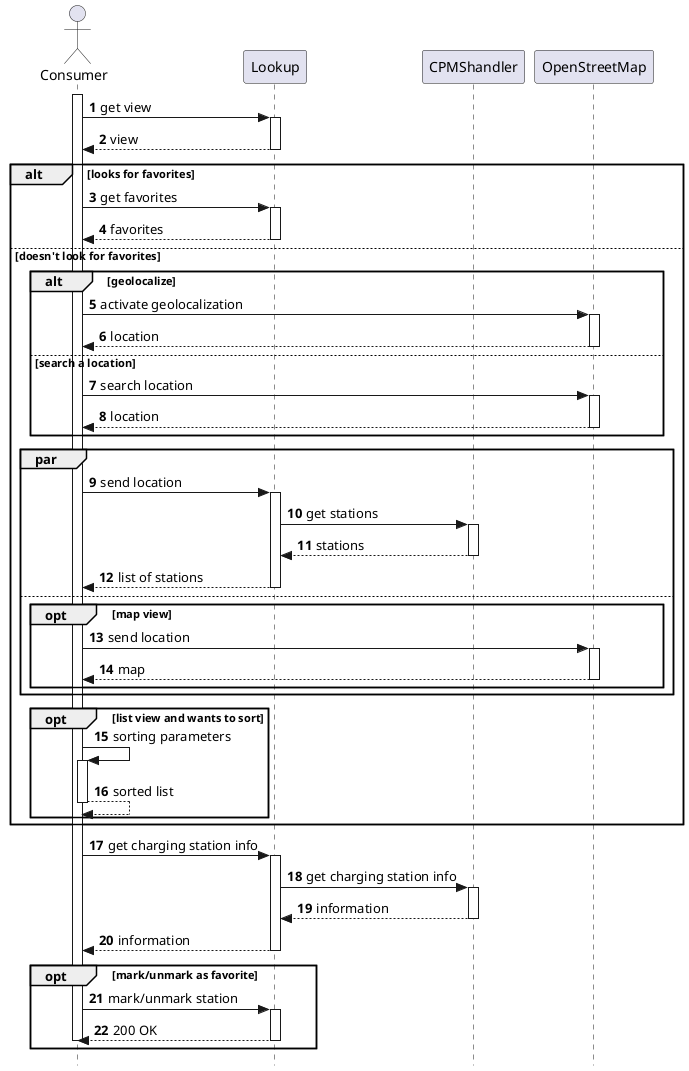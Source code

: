 @startuml

skinparam style strictuml
autonumber

actor Consumer as user
participant Lookup as lookup
participant CPMShandler as cpms
participant OpenStreetMap as osm

activate user
user -> lookup : get view
activate lookup
lookup --> user : view
deactivate lookup

alt looks for favorites
    user -> lookup : get favorites
    activate lookup
    lookup --> user : favorites
    deactivate lookup
else doesn't look for favorites
    alt geolocalize
        user -> osm : activate geolocalization
        activate osm
        osm --> user : location
        deactivate osm
    else search a location
        user -> osm : search location
        activate osm
        osm --> user : location
        deactivate osm
    end

    par
        user -> lookup : send location
        activate lookup
        lookup -> cpms : get stations
        activate cpms
        cpms --> lookup : stations
        deactivate cpms
        lookup --> user : list of stations
        deactivate lookup
    else
        opt map view
            user -> osm : send location
            activate osm
            osm --> user : map
            deactivate osm
        end
    end

    opt list view and wants to sort
        user -> user : sorting parameters
        activate user
        user --> user : sorted list
        deactivate user
    end
end

user -> lookup : get charging station info
activate lookup
lookup -> cpms : get charging station info
activate cpms
cpms --> lookup : information
deactivate cpms
lookup --> user : information
deactivate lookup

opt mark/unmark as favorite
    user -> lookup : mark/unmark station
    activate lookup
    lookup --> user : 200 OK
    deactivate lookup
    deactivate user
end

@enduml

